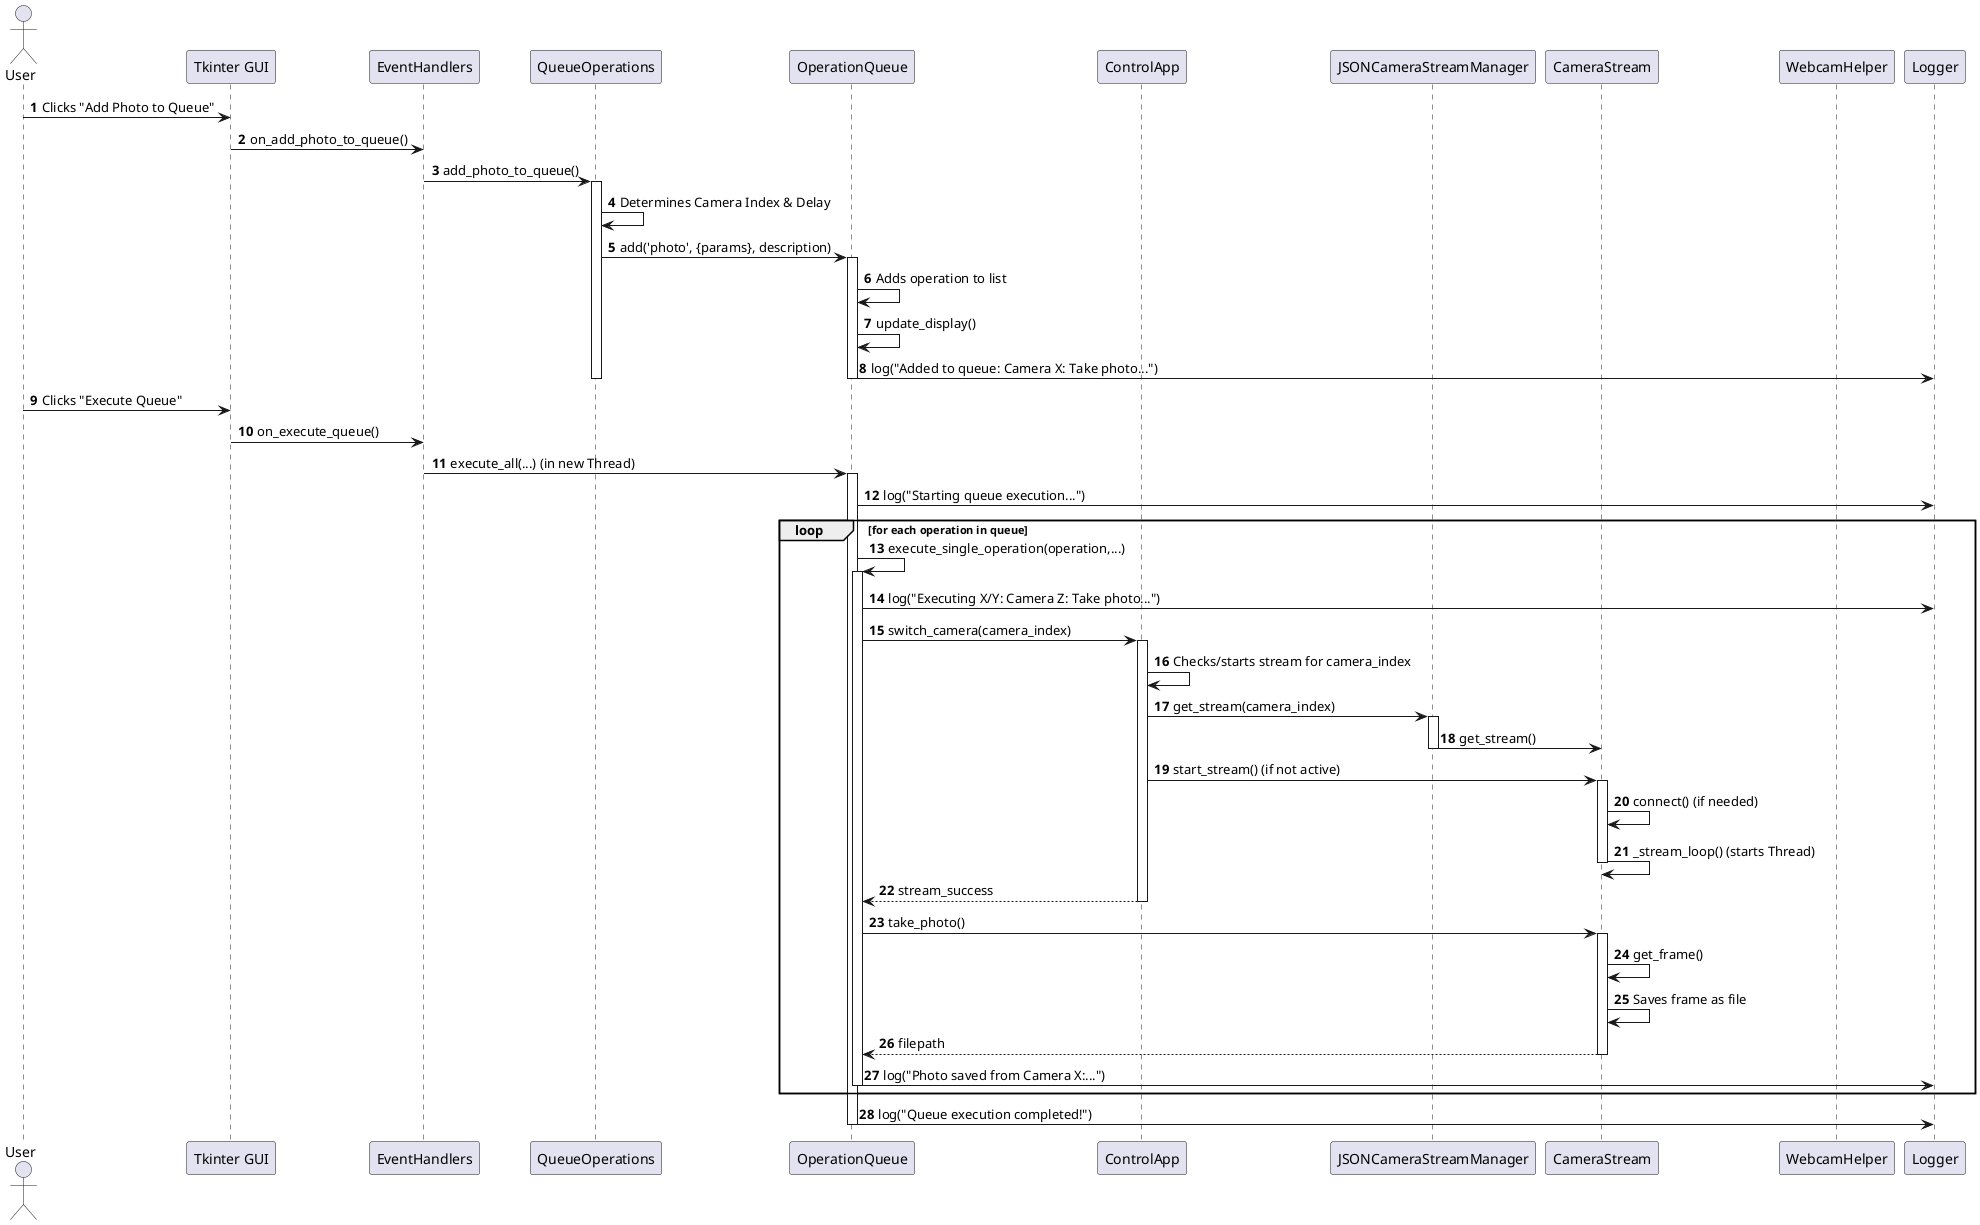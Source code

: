 @startuml camera_queue_execution
autonumber
actor User
participant GUI as "Tkinter GUI"
participant EH as "EventHandlers"
participant QO as "QueueOperations"
participant OQ as "OperationQueue"
participant CA as "ControlApp"
participant CSM as "JSONCameraStreamManager"
participant CS as "CameraStream"
participant WH as "WebcamHelper"
participant Logger

User -> GUI : Clicks "Add Photo to Queue"
GUI -> EH : on_add_photo_to_queue()
EH -> QO : add_photo_to_queue()

activate QO
QO -> QO : Determines Camera Index & Delay
QO -> OQ : add('photo', {params}, description)
activate OQ
OQ -> OQ : Adds operation to list
OQ -> OQ : update_display()
OQ -> Logger : log("Added to queue: Camera X: Take photo...")
deactivate OQ
deactivate QO

User -> GUI : Clicks "Execute Queue"
GUI -> EH : on_execute_queue()
EH -> OQ : execute_all(...) (in new Thread)

activate OQ
OQ -> Logger : log("Starting queue execution...")
loop for each operation in queue
    OQ -> OQ : execute_single_operation(operation,...)
    activate OQ
    OQ -> Logger : log("Executing X/Y: Camera Z: Take photo...")
    OQ -> CA : switch_camera(camera_index)
    activate CA
    CA -> CA : Checks/starts stream for camera_index
    CA -> CSM : get_stream(camera_index)
    activate CSM
    CSM -> CS : get_stream()
    deactivate CSM
    CA -> CS : start_stream() (if not active)
    activate CS
    CS -> CS : connect() (if needed)
    CS -> CS : _stream_loop() (starts Thread)
    deactivate CS
    CA --> OQ : stream_success
    deactivate CA

    OQ -> CS : take_photo()
    activate CS
    CS -> CS : get_frame()
    CS -> CS : Saves frame as file
    CS --> OQ : filepath
    deactivate CS

    OQ -> Logger : log("Photo saved from Camera X:...")
    deactivate OQ
end loop
OQ -> Logger : log("Queue execution completed!")
deactivate OQ

@enduml